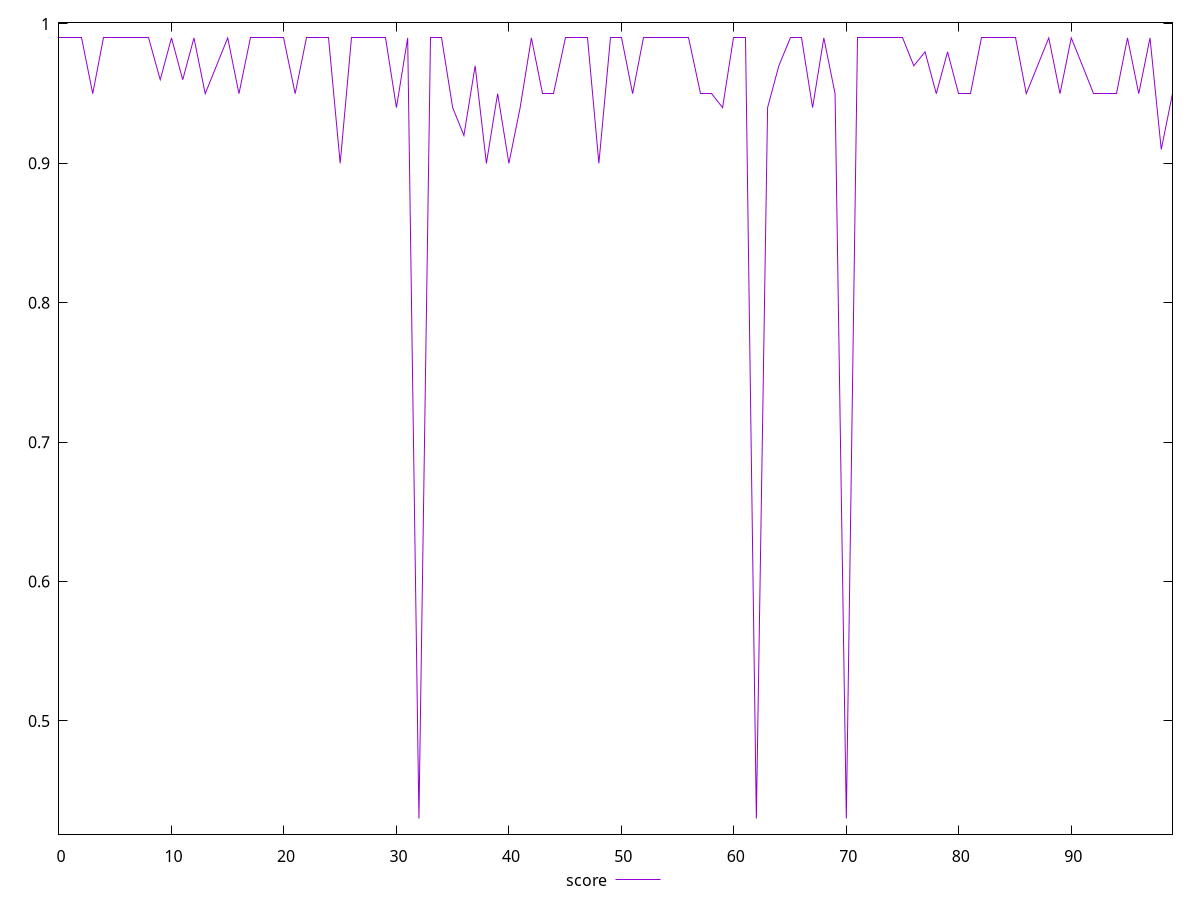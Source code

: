 reset

$score <<EOF
0 0.99
1 0.99
2 0.99
3 0.95
4 0.99
5 0.99
6 0.99
7 0.99
8 0.99
9 0.96
10 0.99
11 0.96
12 0.99
13 0.95
14 0.97
15 0.99
16 0.95
17 0.99
18 0.99
19 0.99
20 0.99
21 0.95
22 0.99
23 0.99
24 0.99
25 0.9
26 0.99
27 0.99
28 0.99
29 0.99
30 0.94
31 0.99
32 0.43
33 0.99
34 0.99
35 0.94
36 0.92
37 0.97
38 0.9
39 0.95
40 0.9
41 0.94
42 0.99
43 0.95
44 0.95
45 0.99
46 0.99
47 0.99
48 0.9
49 0.99
50 0.99
51 0.95
52 0.99
53 0.99
54 0.99
55 0.99
56 0.99
57 0.95
58 0.95
59 0.94
60 0.99
61 0.99
62 0.43
63 0.94
64 0.97
65 0.99
66 0.99
67 0.94
68 0.99
69 0.95
70 0.43
71 0.99
72 0.99
73 0.99
74 0.99
75 0.99
76 0.97
77 0.98
78 0.95
79 0.98
80 0.95
81 0.95
82 0.99
83 0.99
84 0.99
85 0.99
86 0.95
87 0.97
88 0.99
89 0.95
90 0.99
91 0.97
92 0.95
93 0.95
94 0.95
95 0.99
96 0.95
97 0.99
98 0.91
99 0.95
EOF

set key outside below
set xrange [0:99]
set yrange [0.4188:1.0012]
set trange [0.4188:1.0012]
set terminal svg size 640, 500 enhanced background rgb 'white'
set output "reports/report_00032_2021-02-25T10-28-15.087Z/largest-contentful-paint/samples/agenda/score/values.svg"

plot $score title "score" with line

reset
